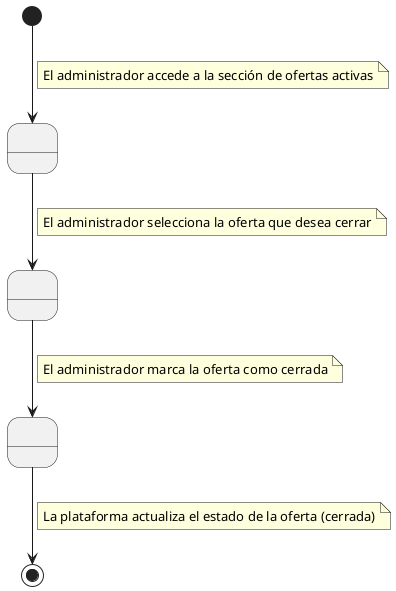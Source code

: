 @startuml
state " " as Estado1
state " " as Estado2
state " " as Estado3

[*] --> Estado1
    note on link
        El administrador accede a la sección de ofertas activas
    end note
Estado1 --> Estado2
    note on link
        El administrador selecciona la oferta que desea cerrar
    end note
Estado2 --> Estado3
    note on link
        El administrador marca la oferta como cerrada
    end note
Estado3 --> [*]
    note on link
        La plataforma actualiza el estado de la oferta (cerrada)
    end note
@enduml